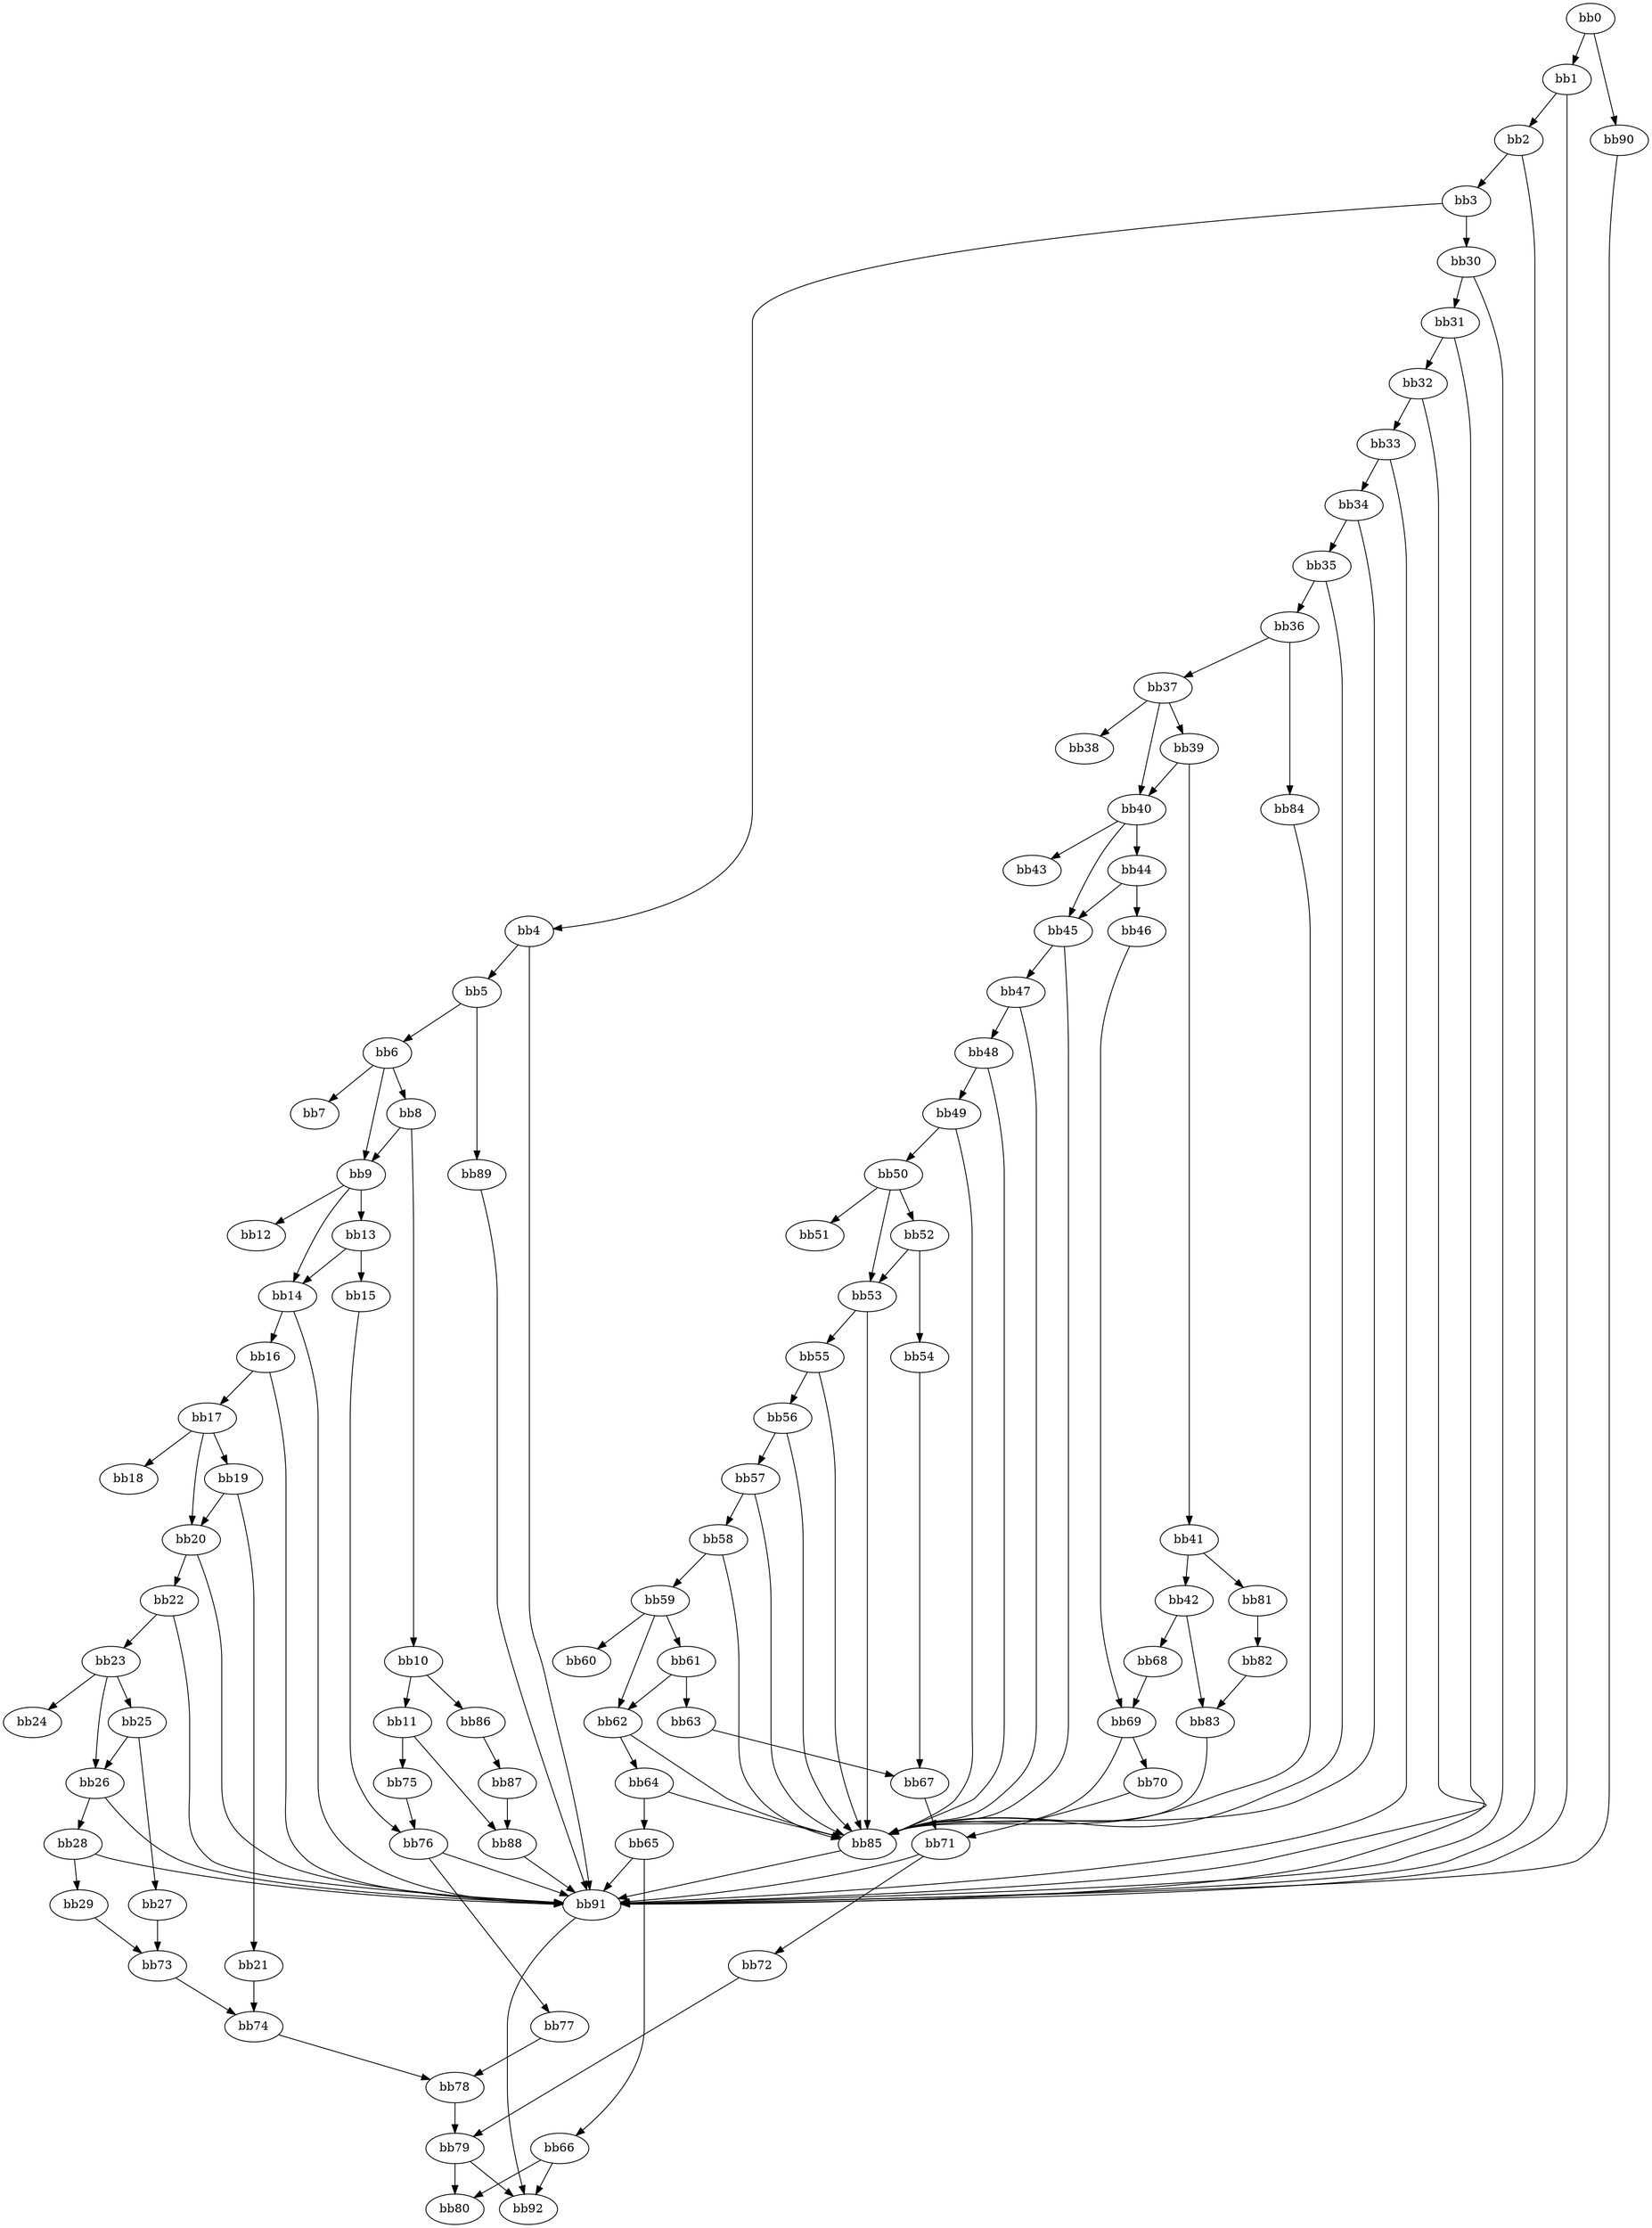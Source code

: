 digraph {
    0 [ label = "bb0\l" ]
    1 [ label = "bb1\l" ]
    2 [ label = "bb2\l" ]
    3 [ label = "bb3\l" ]
    4 [ label = "bb4\l" ]
    5 [ label = "bb5\l" ]
    6 [ label = "bb6\l" ]
    7 [ label = "bb7\l" ]
    8 [ label = "bb8\l" ]
    9 [ label = "bb9\l" ]
    10 [ label = "bb10\l" ]
    11 [ label = "bb11\l" ]
    12 [ label = "bb12\l" ]
    13 [ label = "bb13\l" ]
    14 [ label = "bb14\l" ]
    15 [ label = "bb15\l" ]
    16 [ label = "bb16\l" ]
    17 [ label = "bb17\l" ]
    18 [ label = "bb18\l" ]
    19 [ label = "bb19\l" ]
    20 [ label = "bb20\l" ]
    21 [ label = "bb21\l" ]
    22 [ label = "bb22\l" ]
    23 [ label = "bb23\l" ]
    24 [ label = "bb24\l" ]
    25 [ label = "bb25\l" ]
    26 [ label = "bb26\l" ]
    27 [ label = "bb27\l" ]
    28 [ label = "bb28\l" ]
    29 [ label = "bb29\l" ]
    30 [ label = "bb30\l" ]
    31 [ label = "bb31\l" ]
    32 [ label = "bb32\l" ]
    33 [ label = "bb33\l" ]
    34 [ label = "bb34\l" ]
    35 [ label = "bb35\l" ]
    36 [ label = "bb36\l" ]
    37 [ label = "bb37\l" ]
    38 [ label = "bb38\l" ]
    39 [ label = "bb39\l" ]
    40 [ label = "bb40\l" ]
    41 [ label = "bb41\l" ]
    42 [ label = "bb42\l" ]
    43 [ label = "bb43\l" ]
    44 [ label = "bb44\l" ]
    45 [ label = "bb45\l" ]
    46 [ label = "bb46\l" ]
    47 [ label = "bb47\l" ]
    48 [ label = "bb48\l" ]
    49 [ label = "bb49\l" ]
    50 [ label = "bb50\l" ]
    51 [ label = "bb51\l" ]
    52 [ label = "bb52\l" ]
    53 [ label = "bb53\l" ]
    54 [ label = "bb54\l" ]
    55 [ label = "bb55\l" ]
    56 [ label = "bb56\l" ]
    57 [ label = "bb57\l" ]
    58 [ label = "bb58\l" ]
    59 [ label = "bb59\l" ]
    60 [ label = "bb60\l" ]
    61 [ label = "bb61\l" ]
    62 [ label = "bb62\l" ]
    63 [ label = "bb63\l" ]
    64 [ label = "bb64\l" ]
    65 [ label = "bb65\l" ]
    66 [ label = "bb66\l" ]
    67 [ label = "bb67\l" ]
    68 [ label = "bb68\l" ]
    69 [ label = "bb69\l" ]
    70 [ label = "bb70\l" ]
    71 [ label = "bb71\l" ]
    72 [ label = "bb72\l" ]
    73 [ label = "bb73\l" ]
    74 [ label = "bb74\l" ]
    75 [ label = "bb75\l" ]
    76 [ label = "bb76\l" ]
    77 [ label = "bb77\l" ]
    78 [ label = "bb78\l" ]
    79 [ label = "bb79\l" ]
    80 [ label = "bb80\l" ]
    81 [ label = "bb81\l" ]
    82 [ label = "bb82\l" ]
    83 [ label = "bb83\l" ]
    84 [ label = "bb84\l" ]
    85 [ label = "bb85\l" ]
    86 [ label = "bb86\l" ]
    87 [ label = "bb87\l" ]
    88 [ label = "bb88\l" ]
    89 [ label = "bb89\l" ]
    90 [ label = "bb90\l" ]
    91 [ label = "bb91\l" ]
    92 [ label = "bb92\l" ]
    0 -> 1 [ ]
    0 -> 90 [ ]
    1 -> 2 [ ]
    1 -> 91 [ ]
    2 -> 3 [ ]
    2 -> 91 [ ]
    3 -> 4 [ ]
    3 -> 30 [ ]
    4 -> 5 [ ]
    4 -> 91 [ ]
    5 -> 6 [ ]
    5 -> 89 [ ]
    6 -> 7 [ ]
    6 -> 8 [ ]
    6 -> 9 [ ]
    8 -> 9 [ ]
    8 -> 10 [ ]
    9 -> 12 [ ]
    9 -> 13 [ ]
    9 -> 14 [ ]
    10 -> 11 [ ]
    10 -> 86 [ ]
    11 -> 75 [ ]
    11 -> 88 [ ]
    13 -> 14 [ ]
    13 -> 15 [ ]
    14 -> 16 [ ]
    14 -> 91 [ ]
    15 -> 76 [ ]
    16 -> 17 [ ]
    16 -> 91 [ ]
    17 -> 18 [ ]
    17 -> 19 [ ]
    17 -> 20 [ ]
    19 -> 20 [ ]
    19 -> 21 [ ]
    20 -> 22 [ ]
    20 -> 91 [ ]
    21 -> 74 [ ]
    22 -> 23 [ ]
    22 -> 91 [ ]
    23 -> 24 [ ]
    23 -> 25 [ ]
    23 -> 26 [ ]
    25 -> 26 [ ]
    25 -> 27 [ ]
    26 -> 28 [ ]
    26 -> 91 [ ]
    27 -> 73 [ ]
    28 -> 29 [ ]
    28 -> 91 [ ]
    29 -> 73 [ ]
    30 -> 31 [ ]
    30 -> 91 [ ]
    31 -> 32 [ ]
    31 -> 91 [ ]
    32 -> 33 [ ]
    32 -> 91 [ ]
    33 -> 34 [ ]
    33 -> 91 [ ]
    34 -> 35 [ ]
    34 -> 85 [ ]
    35 -> 36 [ ]
    35 -> 85 [ ]
    36 -> 37 [ ]
    36 -> 84 [ ]
    37 -> 38 [ ]
    37 -> 39 [ ]
    37 -> 40 [ ]
    39 -> 40 [ ]
    39 -> 41 [ ]
    40 -> 43 [ ]
    40 -> 44 [ ]
    40 -> 45 [ ]
    41 -> 42 [ ]
    41 -> 81 [ ]
    42 -> 68 [ ]
    42 -> 83 [ ]
    44 -> 45 [ ]
    44 -> 46 [ ]
    45 -> 47 [ ]
    45 -> 85 [ ]
    46 -> 69 [ ]
    47 -> 48 [ ]
    47 -> 85 [ ]
    48 -> 49 [ ]
    48 -> 85 [ ]
    49 -> 50 [ ]
    49 -> 85 [ ]
    50 -> 51 [ ]
    50 -> 52 [ ]
    50 -> 53 [ ]
    52 -> 53 [ ]
    52 -> 54 [ ]
    53 -> 55 [ ]
    53 -> 85 [ ]
    54 -> 67 [ ]
    55 -> 56 [ ]
    55 -> 85 [ ]
    56 -> 57 [ ]
    56 -> 85 [ ]
    57 -> 58 [ ]
    57 -> 85 [ ]
    58 -> 59 [ ]
    58 -> 85 [ ]
    59 -> 60 [ ]
    59 -> 61 [ ]
    59 -> 62 [ ]
    61 -> 62 [ ]
    61 -> 63 [ ]
    62 -> 64 [ ]
    62 -> 85 [ ]
    63 -> 67 [ ]
    64 -> 65 [ ]
    64 -> 85 [ ]
    65 -> 66 [ ]
    65 -> 91 [ ]
    66 -> 80 [ ]
    66 -> 92 [ ]
    67 -> 71 [ ]
    68 -> 69 [ ]
    69 -> 70 [ ]
    69 -> 85 [ ]
    70 -> 71 [ ]
    71 -> 72 [ ]
    71 -> 91 [ ]
    72 -> 79 [ ]
    73 -> 74 [ ]
    74 -> 78 [ ]
    75 -> 76 [ ]
    76 -> 77 [ ]
    76 -> 91 [ ]
    77 -> 78 [ ]
    78 -> 79 [ ]
    79 -> 80 [ ]
    79 -> 92 [ ]
    81 -> 82 [ ]
    82 -> 83 [ ]
    83 -> 85 [ ]
    84 -> 85 [ ]
    85 -> 91 [ ]
    86 -> 87 [ ]
    87 -> 88 [ ]
    88 -> 91 [ ]
    89 -> 91 [ ]
    90 -> 91 [ ]
    91 -> 92 [ ]
}

